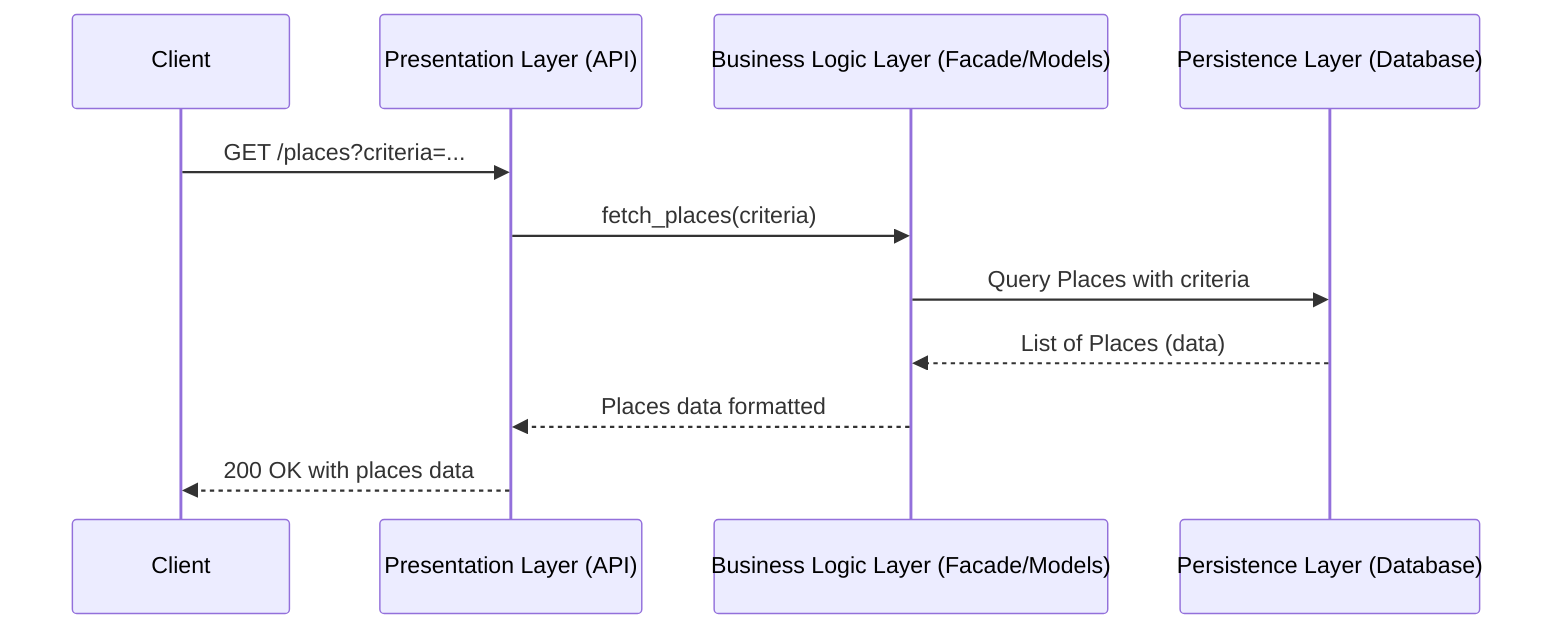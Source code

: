 sequenceDiagram
    participant Client
    participant API as Presentation Layer (API)
    participant BL as Business Logic Layer (Facade/Models)
    participant DB as Persistence Layer (Database)

    Client->>API: GET /places?criteria=...
    API->>BL: fetch_places(criteria)
    BL->>DB: Query Places with criteria
    DB-->>BL: List of Places (data)
    BL-->>API: Places data formatted
    API-->>Client: 200 OK with places data